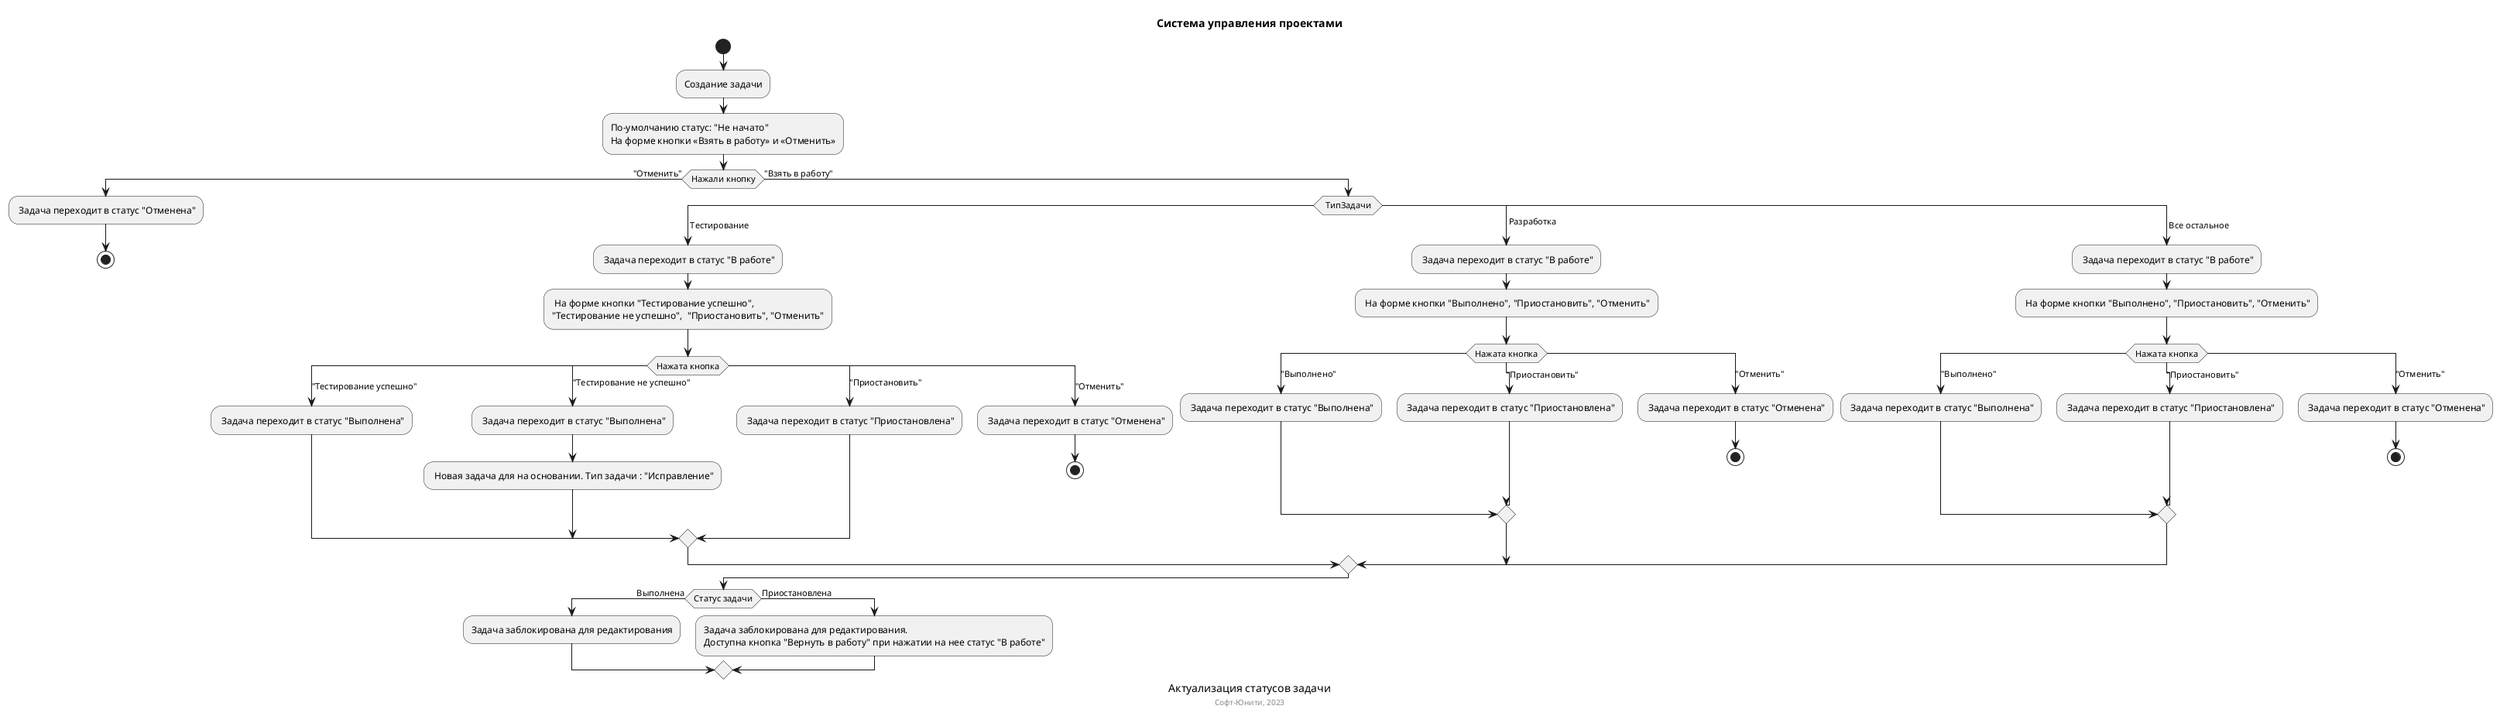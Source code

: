 @startuml

title Система управления проектами
caption Актуализация статусов задачи
footer Софт-Юнити, 2023

start
:Создание задачи;
:По-умолчанию статус: "Не начато"
На форме кнопки «Взять в работу» и «Отменить»;
if (Нажали кнопку) then ("Отменить")
: Задача переходит в статус "Отменена";
stop
else ("Взять в работу")
switch ( ТипЗадачи )
case ( Тестирование )
: Задача переходит в статус "В работе";
: На форме кнопки "Тестирование успешно",
"Тестирование не успешно",  "Приостановить", "Отменить";
switch (Нажата кнопка)
case ("Тестирование успешно")
    : Задача переходит в статус "Выполнена";
case ("Тестирование не успешно")
    : Задача переходит в статус "Выполнена";
    : Новая задача для на основании. Тип задачи : "Исправление";
case ("Приостановить")
    : Задача переходит в статус "Приостановлена";
case ("Отменить")
    : Задача переходит в статус "Отменена";
    stop
endswitch
case ( Разработка )
: Задача переходит в статус "В работе";
: На форме кнопки "Выполнено", "Приостановить", "Отменить";
switch (Нажата кнопка)
case ("Выполнено")
    : Задача переходит в статус "Выполнена";
case ("Приостановить")
    : Задача переходит в статус "Приостановлена";
case ("Отменить")
    : Задача переходит в статус "Отменена";
    stop
endswitch
case ( Все остальное )
: Задача переходит в статус "В работе";
: На форме кнопки "Выполнено", "Приостановить", "Отменить";
switch (Нажата кнопка)
case ("Выполнено")
    : Задача переходит в статус "Выполнена";
case ("Приостановить")
    : Задача переходит в статус "Приостановлена";
case ("Отменить")
    : Задача переходит в статус "Отменена";
    stop
endswitch
endswitch

endif

if (Статус задачи) then (Выполнена) 
    :Задача заблокирована для редактирования;
else (Приостановлена)
    :Задача заблокирована для редактирования. 
    Доступна кнопка "Вернуть в работу" при нажатии на нее статус "В работе";
endif

@enduml